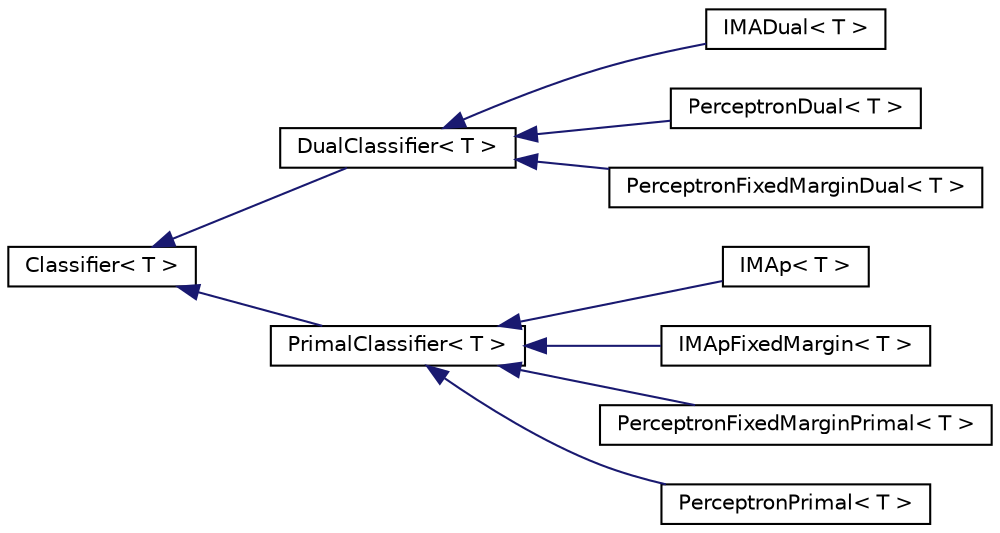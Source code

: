 digraph "Graphical Class Hierarchy"
{
  edge [fontname="Helvetica",fontsize="10",labelfontname="Helvetica",labelfontsize="10"];
  node [fontname="Helvetica",fontsize="10",shape=record];
  rankdir="LR";
  Node0 [label="Classifier\< T \>",height=0.2,width=0.4,color="black", fillcolor="white", style="filled",URL="$class_classifier.html"];
  Node0 -> Node1 [dir="back",color="midnightblue",fontsize="10",style="solid",fontname="Helvetica"];
  Node1 [label="DualClassifier\< T \>",height=0.2,width=0.4,color="black", fillcolor="white", style="filled",URL="$class_dual_classifier.html"];
  Node1 -> Node2 [dir="back",color="midnightblue",fontsize="10",style="solid",fontname="Helvetica"];
  Node2 [label="IMADual\< T \>",height=0.2,width=0.4,color="black", fillcolor="white", style="filled",URL="$class_i_m_a_dual.html"];
  Node1 -> Node3 [dir="back",color="midnightblue",fontsize="10",style="solid",fontname="Helvetica"];
  Node3 [label="PerceptronDual\< T \>",height=0.2,width=0.4,color="black", fillcolor="white", style="filled",URL="$class_perceptron_dual.html",tooltip="Wrapper for the implementation of the Perceptron dual algorithm. "];
  Node1 -> Node4 [dir="back",color="midnightblue",fontsize="10",style="solid",fontname="Helvetica"];
  Node4 [label="PerceptronFixedMarginDual\< T \>",height=0.2,width=0.4,color="black", fillcolor="white", style="filled",URL="$class_perceptron_fixed_margin_dual.html",tooltip="Wrapper for the implementation of the Perceptron dual with fixed margin algorithm. "];
  Node0 -> Node5 [dir="back",color="midnightblue",fontsize="10",style="solid",fontname="Helvetica"];
  Node5 [label="PrimalClassifier\< T \>",height=0.2,width=0.4,color="black", fillcolor="white", style="filled",URL="$class_primal_classifier.html"];
  Node5 -> Node6 [dir="back",color="midnightblue",fontsize="10",style="solid",fontname="Helvetica"];
  Node6 [label="IMAp\< T \>",height=0.2,width=0.4,color="black", fillcolor="white", style="filled",URL="$class_i_m_ap.html",tooltip="Wrapper for the implementation of the Incremental Margin Algorithm primal. "];
  Node5 -> Node7 [dir="back",color="midnightblue",fontsize="10",style="solid",fontname="Helvetica"];
  Node7 [label="IMApFixedMargin\< T \>",height=0.2,width=0.4,color="black", fillcolor="white", style="filled",URL="$class_i_m_ap_fixed_margin.html",tooltip="Wrapper for the implementation of the Incremental Margin Algorithm primal with fixed margin..."];
  Node5 -> Node8 [dir="back",color="midnightblue",fontsize="10",style="solid",fontname="Helvetica"];
  Node8 [label="PerceptronFixedMarginPrimal\< T \>",height=0.2,width=0.4,color="black", fillcolor="white", style="filled",URL="$class_perceptron_fixed_margin_primal.html",tooltip="Wrapper for the implementation of the Perceptron primal with fixed margin algorithm. "];
  Node5 -> Node9 [dir="back",color="midnightblue",fontsize="10",style="solid",fontname="Helvetica"];
  Node9 [label="PerceptronPrimal\< T \>",height=0.2,width=0.4,color="black", fillcolor="white", style="filled",URL="$class_perceptron_primal.html",tooltip="Wrapper for the implementation of the Perceptron primal algorithm. "];
}
